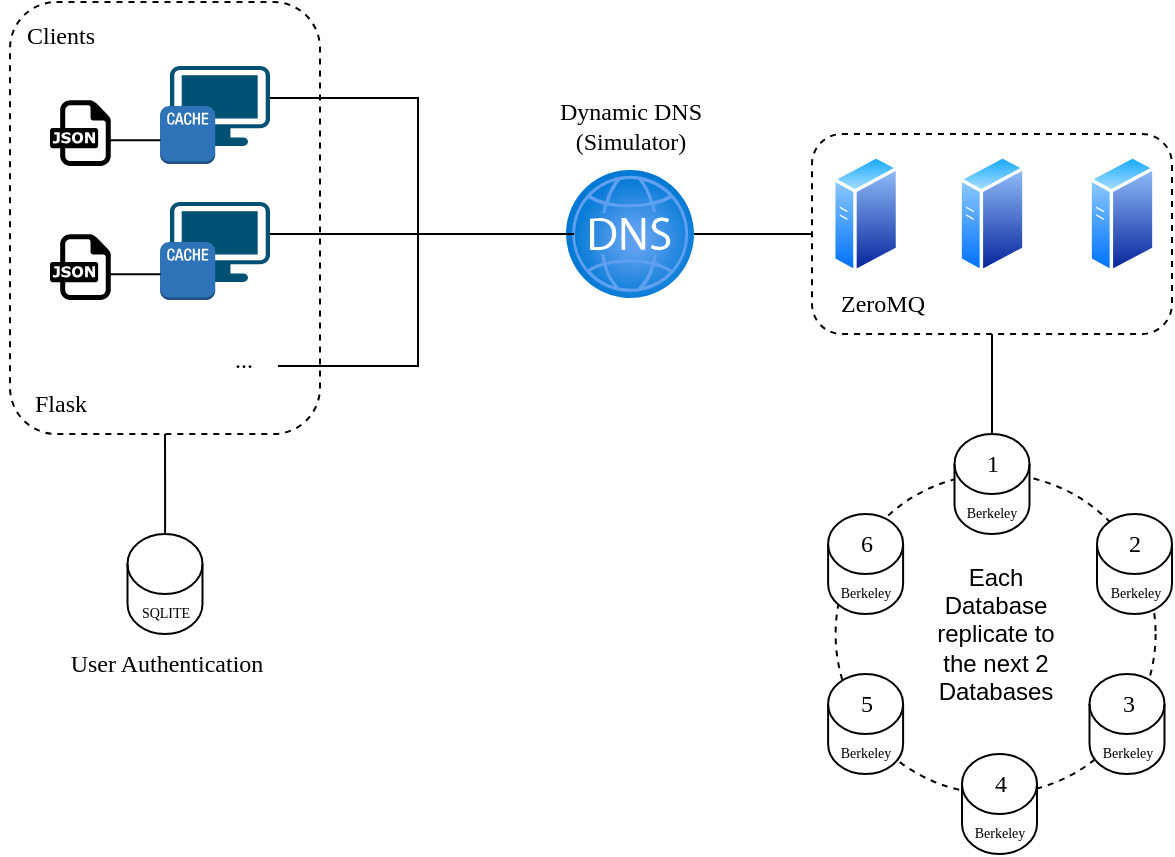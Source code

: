<mxfile version="22.0.8" type="device">
  <diagram name="Page-1" id="zidCng7HodhdhZM7nLHo">
    <mxGraphModel dx="1434" dy="768" grid="1" gridSize="10" guides="1" tooltips="1" connect="1" arrows="1" fold="1" page="1" pageScale="1" pageWidth="850" pageHeight="1100" math="0" shadow="0">
      <root>
        <mxCell id="0" />
        <mxCell id="1" parent="0" />
        <mxCell id="C-cIICrRX4lIGrgm3GJK-53" value="" style="ellipse;whiteSpace=wrap;html=1;aspect=fixed;dashed=1;fontFamily=Lexend;fontSource=https%3A%2F%2Ffonts.googleapis.com%2Fcss%3Ffamily%3DLexend;" vertex="1" parent="1">
          <mxGeometry x="462.8" y="400" width="160" height="160" as="geometry" />
        </mxCell>
        <mxCell id="C-cIICrRX4lIGrgm3GJK-32" value="" style="rounded=1;whiteSpace=wrap;html=1;dashed=1;" vertex="1" parent="1">
          <mxGeometry x="50" y="164" width="155" height="216" as="geometry" />
        </mxCell>
        <mxCell id="C-cIICrRX4lIGrgm3GJK-1" value="" style="points=[[0.03,0.03,0],[0.5,0,0],[0.97,0.03,0],[1,0.4,0],[0.97,0.745,0],[0.5,1,0],[0.03,0.745,0],[0,0.4,0]];verticalLabelPosition=bottom;sketch=0;html=1;verticalAlign=top;aspect=fixed;align=center;pointerEvents=1;shape=mxgraph.cisco19.workstation;fillColor=#005073;strokeColor=none;" vertex="1" parent="1">
          <mxGeometry x="130" y="264" width="50" height="40" as="geometry" />
        </mxCell>
        <mxCell id="C-cIICrRX4lIGrgm3GJK-2" value="" style="outlineConnect=0;dashed=0;verticalLabelPosition=bottom;verticalAlign=top;align=center;html=1;shape=mxgraph.aws3.cache_node;fillColor=#2E73B8;gradientColor=none;" vertex="1" parent="1">
          <mxGeometry x="125" y="284" width="27.62" height="29" as="geometry" />
        </mxCell>
        <mxCell id="C-cIICrRX4lIGrgm3GJK-3" value="" style="dashed=0;outlineConnect=0;html=1;align=center;labelPosition=center;verticalLabelPosition=bottom;verticalAlign=top;shape=mxgraph.weblogos.json" vertex="1" parent="1">
          <mxGeometry x="70" y="280.1" width="30.38" height="32.9" as="geometry" />
        </mxCell>
        <mxCell id="C-cIICrRX4lIGrgm3GJK-4" value="" style="endArrow=none;html=1;rounded=0;" edge="1" parent="1">
          <mxGeometry width="50" height="50" relative="1" as="geometry">
            <mxPoint x="99.75" y="300.14" as="sourcePoint" />
            <mxPoint x="125.25" y="300.14" as="targetPoint" />
          </mxGeometry>
        </mxCell>
        <mxCell id="C-cIICrRX4lIGrgm3GJK-5" value="" style="points=[[0.03,0.03,0],[0.5,0,0],[0.97,0.03,0],[1,0.4,0],[0.97,0.745,0],[0.5,1,0],[0.03,0.745,0],[0,0.4,0]];verticalLabelPosition=bottom;sketch=0;html=1;verticalAlign=top;aspect=fixed;align=center;pointerEvents=1;shape=mxgraph.cisco19.workstation;fillColor=#005073;strokeColor=none;" vertex="1" parent="1">
          <mxGeometry x="130" y="196" width="50" height="40" as="geometry" />
        </mxCell>
        <mxCell id="C-cIICrRX4lIGrgm3GJK-6" value="" style="outlineConnect=0;dashed=0;verticalLabelPosition=bottom;verticalAlign=top;align=center;html=1;shape=mxgraph.aws3.cache_node;fillColor=#2E73B8;gradientColor=none;" vertex="1" parent="1">
          <mxGeometry x="125" y="216" width="27.62" height="29" as="geometry" />
        </mxCell>
        <mxCell id="C-cIICrRX4lIGrgm3GJK-13" value="Dynamic DNS&lt;br&gt;(Simulator)" style="text;html=1;align=center;verticalAlign=middle;resizable=0;points=[];autosize=1;strokeColor=none;fillColor=none;fontFamily=Lexend;fontSource=https%3A%2F%2Ffonts.googleapis.com%2Fcss%3Ffamily%3DLexend;" vertex="1" parent="1">
          <mxGeometry x="310" y="206" width="100" height="40" as="geometry" />
        </mxCell>
        <mxCell id="C-cIICrRX4lIGrgm3GJK-36" style="edgeStyle=orthogonalEdgeStyle;rounded=0;orthogonalLoop=1;jettySize=auto;html=1;entryX=0;entryY=0.5;entryDx=0;entryDy=0;endArrow=none;endFill=0;" edge="1" parent="1" source="C-cIICrRX4lIGrgm3GJK-14" target="C-cIICrRX4lIGrgm3GJK-28">
          <mxGeometry relative="1" as="geometry" />
        </mxCell>
        <mxCell id="C-cIICrRX4lIGrgm3GJK-14" value="" style="image;aspect=fixed;html=1;points=[];align=center;fontSize=12;image=img/lib/azure2/networking/DNS_Zones.svg;" vertex="1" parent="1">
          <mxGeometry x="328" y="248" width="64" height="64" as="geometry" />
        </mxCell>
        <mxCell id="C-cIICrRX4lIGrgm3GJK-16" style="edgeStyle=orthogonalEdgeStyle;rounded=0;orthogonalLoop=1;jettySize=auto;html=1;entryX=1;entryY=0.4;entryDx=0;entryDy=0;entryPerimeter=0;endArrow=none;endFill=0;" edge="1" parent="1" source="C-cIICrRX4lIGrgm3GJK-14" target="C-cIICrRX4lIGrgm3GJK-5">
          <mxGeometry relative="1" as="geometry" />
        </mxCell>
        <mxCell id="C-cIICrRX4lIGrgm3GJK-17" style="edgeStyle=orthogonalEdgeStyle;rounded=0;orthogonalLoop=1;jettySize=auto;html=1;entryX=1;entryY=0.4;entryDx=0;entryDy=0;entryPerimeter=0;endArrow=none;endFill=0;" edge="1" parent="1" source="C-cIICrRX4lIGrgm3GJK-14" target="C-cIICrRX4lIGrgm3GJK-1">
          <mxGeometry relative="1" as="geometry" />
        </mxCell>
        <mxCell id="C-cIICrRX4lIGrgm3GJK-18" style="edgeStyle=orthogonalEdgeStyle;rounded=0;orthogonalLoop=1;jettySize=auto;html=1;entryX=1;entryY=0.4;entryDx=0;entryDy=0;entryPerimeter=0;endArrow=none;endFill=0;" edge="1" parent="1">
          <mxGeometry relative="1" as="geometry">
            <mxPoint x="332.0" y="280.0" as="sourcePoint" />
            <mxPoint x="184" y="346" as="targetPoint" />
            <Array as="points">
              <mxPoint x="254" y="280" />
              <mxPoint x="254" y="346" />
            </Array>
          </mxGeometry>
        </mxCell>
        <mxCell id="C-cIICrRX4lIGrgm3GJK-19" value="" style="dashed=0;outlineConnect=0;html=1;align=center;labelPosition=center;verticalLabelPosition=bottom;verticalAlign=top;shape=mxgraph.weblogos.json" vertex="1" parent="1">
          <mxGeometry x="70" y="213.1" width="30.38" height="32.9" as="geometry" />
        </mxCell>
        <mxCell id="C-cIICrRX4lIGrgm3GJK-20" value="" style="endArrow=none;html=1;rounded=0;" edge="1" parent="1">
          <mxGeometry width="50" height="50" relative="1" as="geometry">
            <mxPoint x="99.75" y="233.14" as="sourcePoint" />
            <mxPoint x="125.25" y="233.14" as="targetPoint" />
          </mxGeometry>
        </mxCell>
        <mxCell id="C-cIICrRX4lIGrgm3GJK-23" value="..." style="text;html=1;strokeColor=none;fillColor=none;align=center;verticalAlign=middle;whiteSpace=wrap;rounded=0;fontFamily=Lexend;fontSource=https%3A%2F%2Ffonts.googleapis.com%2Fcss%3Ffamily%3DLexend;" vertex="1" parent="1">
          <mxGeometry x="137" y="328" width="60" height="30" as="geometry" />
        </mxCell>
        <mxCell id="C-cIICrRX4lIGrgm3GJK-50" style="edgeStyle=orthogonalEdgeStyle;rounded=0;orthogonalLoop=1;jettySize=auto;html=1;endArrow=none;endFill=0;" edge="1" parent="1" source="C-cIICrRX4lIGrgm3GJK-28">
          <mxGeometry relative="1" as="geometry">
            <mxPoint x="541.0" y="380" as="targetPoint" />
          </mxGeometry>
        </mxCell>
        <mxCell id="C-cIICrRX4lIGrgm3GJK-28" value="" style="rounded=1;whiteSpace=wrap;html=1;dashed=1;" vertex="1" parent="1">
          <mxGeometry x="451" y="230" width="180" height="100" as="geometry" />
        </mxCell>
        <mxCell id="C-cIICrRX4lIGrgm3GJK-24" value="" style="image;aspect=fixed;perimeter=ellipsePerimeter;html=1;align=center;shadow=0;dashed=0;spacingTop=3;image=img/lib/active_directory/generic_server.svg;" vertex="1" parent="1">
          <mxGeometry x="461" y="240" width="33.6" height="60" as="geometry" />
        </mxCell>
        <mxCell id="C-cIICrRX4lIGrgm3GJK-26" value="" style="image;aspect=fixed;perimeter=ellipsePerimeter;html=1;align=center;shadow=0;dashed=0;spacingTop=3;image=img/lib/active_directory/generic_server.svg;" vertex="1" parent="1">
          <mxGeometry x="524.2" y="240" width="33.6" height="60" as="geometry" />
        </mxCell>
        <mxCell id="C-cIICrRX4lIGrgm3GJK-27" value="" style="image;aspect=fixed;perimeter=ellipsePerimeter;html=1;align=center;shadow=0;dashed=0;spacingTop=3;image=img/lib/active_directory/generic_server.svg;" vertex="1" parent="1">
          <mxGeometry x="589.2" y="240" width="33.6" height="60" as="geometry" />
        </mxCell>
        <mxCell id="C-cIICrRX4lIGrgm3GJK-29" value="ZeroMQ" style="text;html=1;align=center;verticalAlign=middle;resizable=0;points=[];autosize=1;strokeColor=none;fillColor=none;fontFamily=Lexend;fontSource=https%3A%2F%2Ffonts.googleapis.com%2Fcss%3Ffamily%3DLexend;" vertex="1" parent="1">
          <mxGeometry x="451" y="300" width="70" height="30" as="geometry" />
        </mxCell>
        <mxCell id="C-cIICrRX4lIGrgm3GJK-33" value="Flask" style="text;html=1;align=center;verticalAlign=middle;resizable=0;points=[];autosize=1;strokeColor=none;fillColor=none;fontFamily=Lexend;fontSource=https%3A%2F%2Ffonts.googleapis.com%2Fcss%3Ffamily%3DLexend;" vertex="1" parent="1">
          <mxGeometry x="50.38" y="350" width="50" height="30" as="geometry" />
        </mxCell>
        <mxCell id="C-cIICrRX4lIGrgm3GJK-34" value="Clients" style="text;html=1;align=center;verticalAlign=middle;resizable=0;points=[];autosize=1;strokeColor=none;fillColor=none;fontFamily=Lexend;fontSource=https%3A%2F%2Ffonts.googleapis.com%2Fcss%3Ffamily%3DLexend;" vertex="1" parent="1">
          <mxGeometry x="45.0" y="166" width="60" height="30" as="geometry" />
        </mxCell>
        <mxCell id="C-cIICrRX4lIGrgm3GJK-52" value="&lt;font style=&quot;font-size: 7px;&quot; face=&quot;Lexend&quot;&gt;Berkeley&lt;/font&gt;" style="shape=cylinder3;whiteSpace=wrap;html=1;boundedLbl=1;backgroundOutline=1;size=15;" vertex="1" parent="1">
          <mxGeometry x="522.25" y="380" width="37.5" height="50" as="geometry" />
        </mxCell>
        <mxCell id="C-cIICrRX4lIGrgm3GJK-54" value="1" style="text;html=1;align=center;verticalAlign=middle;resizable=0;points=[];autosize=1;strokeColor=none;fillColor=none;fontFamily=Lexend;fontSource=https%3A%2F%2Ffonts.googleapis.com%2Fcss%3Ffamily%3DLexend;" vertex="1" parent="1">
          <mxGeometry x="526" y="380" width="30" height="30" as="geometry" />
        </mxCell>
        <mxCell id="C-cIICrRX4lIGrgm3GJK-55" value="&lt;font style=&quot;font-size: 7px;&quot; face=&quot;Lexend&quot;&gt;Berkeley&lt;/font&gt;" style="shape=cylinder3;whiteSpace=wrap;html=1;boundedLbl=1;backgroundOutline=1;size=15;" vertex="1" parent="1">
          <mxGeometry x="593.5" y="420" width="37.5" height="50" as="geometry" />
        </mxCell>
        <mxCell id="C-cIICrRX4lIGrgm3GJK-56" value="2" style="text;html=1;align=center;verticalAlign=middle;resizable=0;points=[];autosize=1;strokeColor=none;fillColor=none;fontFamily=Lexend;fontSource=https%3A%2F%2Ffonts.googleapis.com%2Fcss%3Ffamily%3DLexend;" vertex="1" parent="1">
          <mxGeometry x="597.25" y="420" width="30" height="30" as="geometry" />
        </mxCell>
        <mxCell id="C-cIICrRX4lIGrgm3GJK-57" value="&lt;font style=&quot;font-size: 7px;&quot; face=&quot;Lexend&quot;&gt;Berkeley&lt;/font&gt;" style="shape=cylinder3;whiteSpace=wrap;html=1;boundedLbl=1;backgroundOutline=1;size=15;" vertex="1" parent="1">
          <mxGeometry x="589.75" y="500" width="37.5" height="50" as="geometry" />
        </mxCell>
        <mxCell id="C-cIICrRX4lIGrgm3GJK-58" value="3" style="text;html=1;align=center;verticalAlign=middle;resizable=0;points=[];autosize=1;strokeColor=none;fillColor=none;fontFamily=Lexend;fontSource=https%3A%2F%2Ffonts.googleapis.com%2Fcss%3Ffamily%3DLexend;" vertex="1" parent="1">
          <mxGeometry x="593.5" y="500" width="30" height="30" as="geometry" />
        </mxCell>
        <mxCell id="C-cIICrRX4lIGrgm3GJK-59" value="&lt;font style=&quot;font-size: 7px;&quot; face=&quot;Lexend&quot;&gt;Berkeley&lt;/font&gt;" style="shape=cylinder3;whiteSpace=wrap;html=1;boundedLbl=1;backgroundOutline=1;size=15;" vertex="1" parent="1">
          <mxGeometry x="526" y="540" width="37.5" height="50" as="geometry" />
        </mxCell>
        <mxCell id="C-cIICrRX4lIGrgm3GJK-60" value="4" style="text;html=1;align=center;verticalAlign=middle;resizable=0;points=[];autosize=1;strokeColor=none;fillColor=none;fontFamily=Lexend;fontSource=https%3A%2F%2Ffonts.googleapis.com%2Fcss%3Ffamily%3DLexend;" vertex="1" parent="1">
          <mxGeometry x="529.75" y="540" width="30" height="30" as="geometry" />
        </mxCell>
        <mxCell id="C-cIICrRX4lIGrgm3GJK-61" value="&lt;font style=&quot;font-size: 7px;&quot; face=&quot;Lexend&quot;&gt;Berkeley&lt;/font&gt;" style="shape=cylinder3;whiteSpace=wrap;html=1;boundedLbl=1;backgroundOutline=1;size=15;" vertex="1" parent="1">
          <mxGeometry x="459.05" y="500" width="37.5" height="50" as="geometry" />
        </mxCell>
        <mxCell id="C-cIICrRX4lIGrgm3GJK-62" value="5" style="text;html=1;align=center;verticalAlign=middle;resizable=0;points=[];autosize=1;strokeColor=none;fillColor=none;fontFamily=Lexend;fontSource=https%3A%2F%2Ffonts.googleapis.com%2Fcss%3Ffamily%3DLexend;" vertex="1" parent="1">
          <mxGeometry x="462.8" y="500" width="30" height="30" as="geometry" />
        </mxCell>
        <mxCell id="C-cIICrRX4lIGrgm3GJK-63" value="&lt;font style=&quot;font-size: 7px;&quot; face=&quot;Lexend&quot;&gt;Berkeley&lt;/font&gt;" style="shape=cylinder3;whiteSpace=wrap;html=1;boundedLbl=1;backgroundOutline=1;size=15;" vertex="1" parent="1">
          <mxGeometry x="459.05" y="420" width="37.5" height="50" as="geometry" />
        </mxCell>
        <mxCell id="C-cIICrRX4lIGrgm3GJK-64" value="6" style="text;html=1;align=center;verticalAlign=middle;resizable=0;points=[];autosize=1;strokeColor=none;fillColor=none;fontFamily=Lexend;fontSource=https%3A%2F%2Ffonts.googleapis.com%2Fcss%3Ffamily%3DLexend;" vertex="1" parent="1">
          <mxGeometry x="462.8" y="420" width="30" height="30" as="geometry" />
        </mxCell>
        <mxCell id="C-cIICrRX4lIGrgm3GJK-66" value="Each Database replicate to the next 2 Databases" style="ellipse;whiteSpace=wrap;html=1;aspect=fixed;strokeColor=none;" vertex="1" parent="1">
          <mxGeometry x="502.8" y="440" width="80" height="80" as="geometry" />
        </mxCell>
        <mxCell id="C-cIICrRX4lIGrgm3GJK-69" style="edgeStyle=orthogonalEdgeStyle;rounded=0;orthogonalLoop=1;jettySize=auto;html=1;entryX=0.5;entryY=1;entryDx=0;entryDy=0;endArrow=none;endFill=0;" edge="1" parent="1" source="C-cIICrRX4lIGrgm3GJK-67" target="C-cIICrRX4lIGrgm3GJK-32">
          <mxGeometry relative="1" as="geometry" />
        </mxCell>
        <mxCell id="C-cIICrRX4lIGrgm3GJK-67" value="&lt;font style=&quot;font-size: 7px;&quot; face=&quot;Lexend&quot;&gt;SQLITE&lt;/font&gt;" style="shape=cylinder3;whiteSpace=wrap;html=1;boundedLbl=1;backgroundOutline=1;size=15;" vertex="1" parent="1">
          <mxGeometry x="108.75" y="430" width="37.5" height="50" as="geometry" />
        </mxCell>
        <mxCell id="C-cIICrRX4lIGrgm3GJK-68" value="User Authentication&lt;br&gt;" style="text;html=1;align=center;verticalAlign=middle;resizable=0;points=[];autosize=1;strokeColor=none;fillColor=none;fontFamily=Lexend;fontSource=https%3A%2F%2Ffonts.googleapis.com%2Fcss%3Ffamily%3DLexend;" vertex="1" parent="1">
          <mxGeometry x="57.5" y="480" width="140" height="30" as="geometry" />
        </mxCell>
      </root>
    </mxGraphModel>
  </diagram>
</mxfile>
